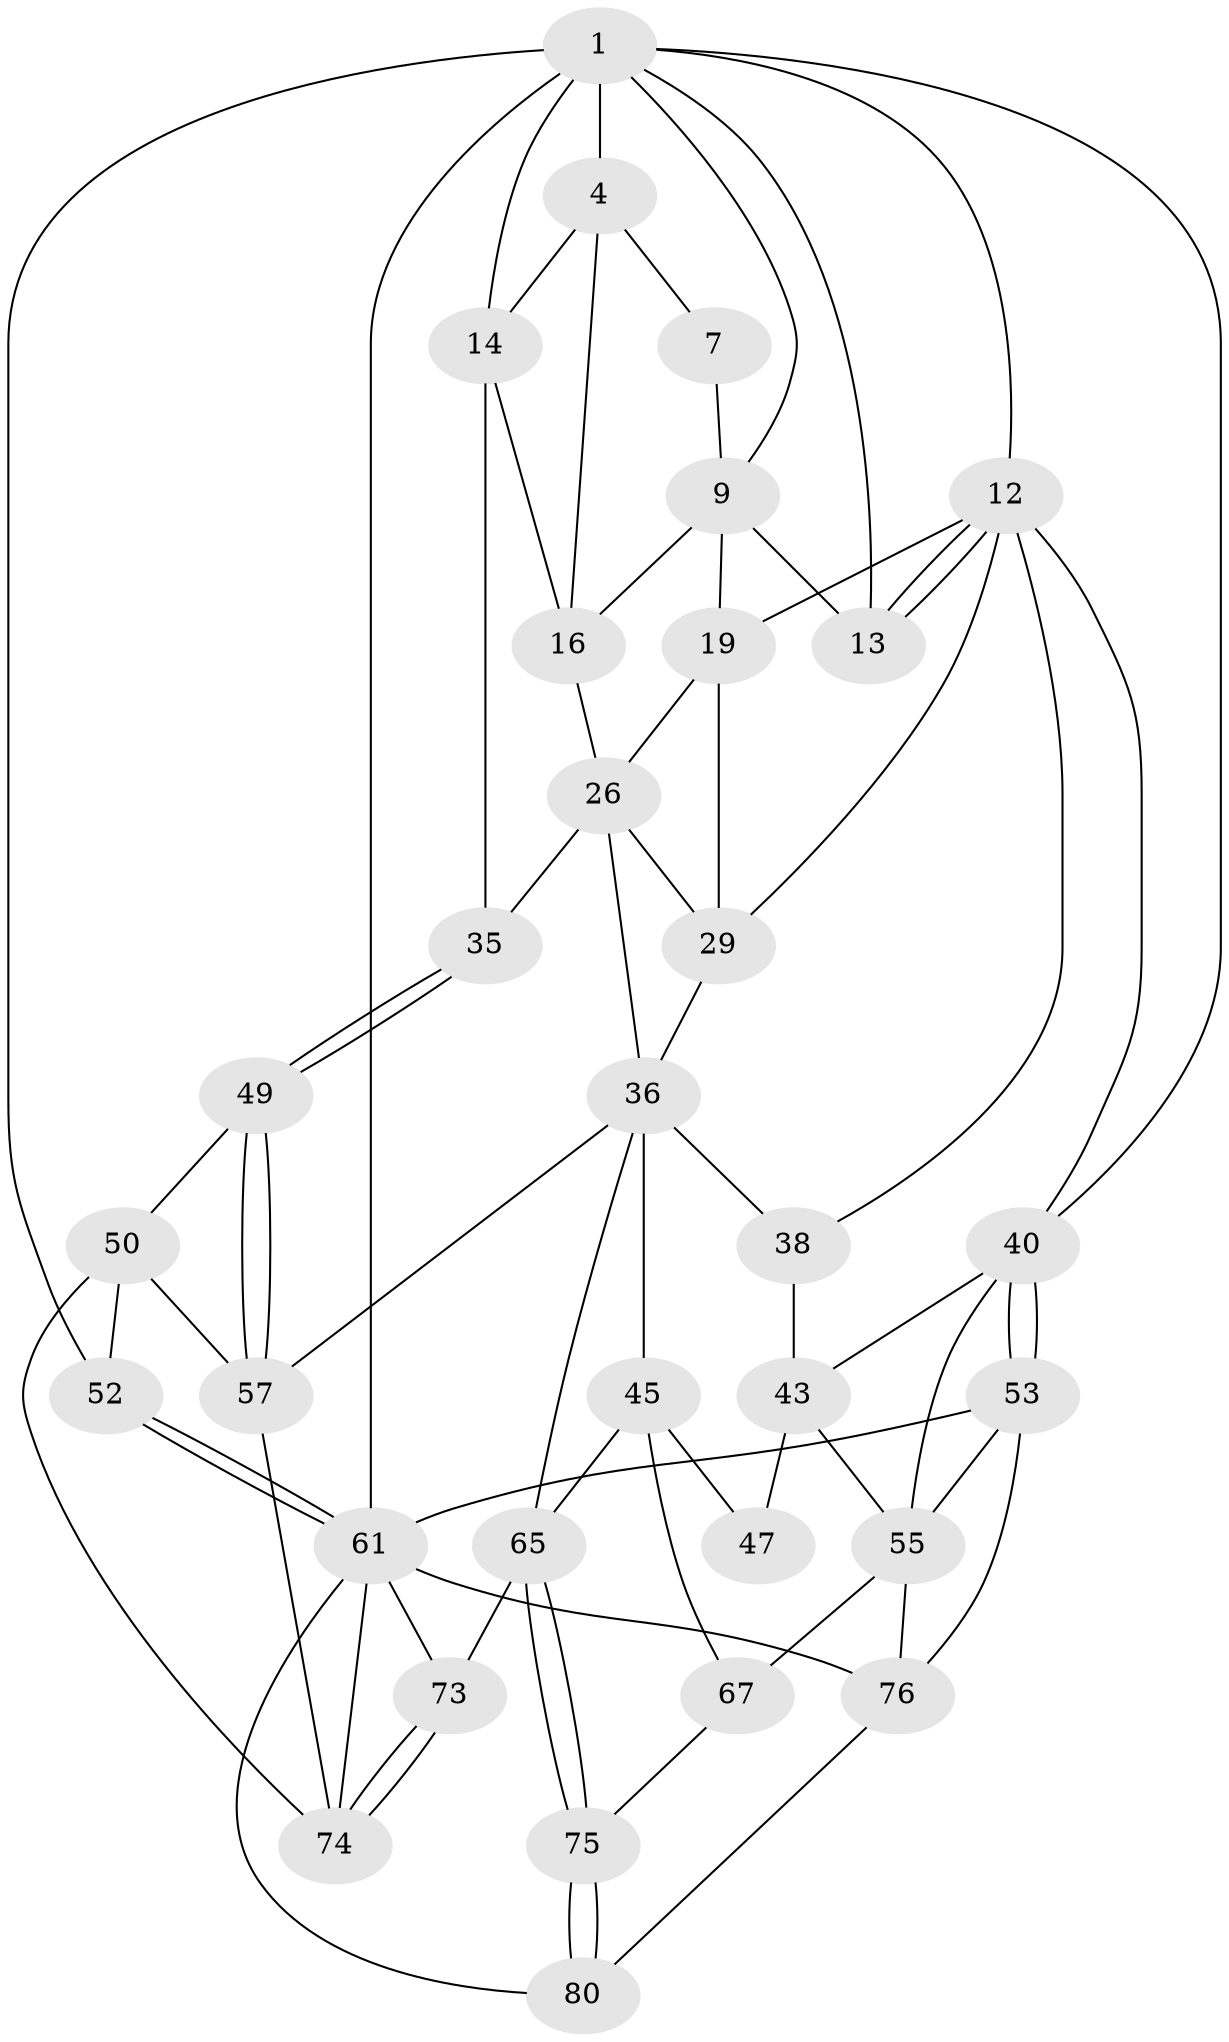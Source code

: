 // original degree distribution, {3: 0.024390243902439025, 6: 0.18292682926829268, 5: 0.5853658536585366, 4: 0.2073170731707317}
// Generated by graph-tools (version 1.1) at 2025/21/03/04/25 18:21:32]
// undirected, 32 vertices, 73 edges
graph export_dot {
graph [start="1"]
  node [color=gray90,style=filled];
  1 [pos="+0.8981310271129955+0",super="+8+2"];
  4 [pos="+0.05629783455756381+0",super="+5"];
  7 [pos="+0.6887937196253658+0"];
  9 [pos="+0.6393093216865214+0.11132113591887924",super="+10+18"];
  12 [pos="+0.8547335215583891+0.22253730972866045",super="+24"];
  13 [pos="+0.8138039384327015+0.10071754500172941"];
  14 [pos="+0.17162623414906575+0.23316503284633713",super="+15+23"];
  16 [pos="+0.38624460939706334+0.013208255297160413",super="+22"];
  19 [pos="+0.664126248133588+0.20298537829265487",super="+20"];
  26 [pos="+0.427568766782225+0.23151400145080545",super="+27"];
  29 [pos="+0.5964631546255066+0.29372104452845554",super="+32"];
  35 [pos="+0.10714520636694032+0.4749552497244575"];
  36 [pos="+0.4818778099899765+0.38019645213681486",super="+39+37"];
  38 [pos="+0.6622829725541551+0.42475637541631395"];
  40 [pos="+1+0.46635964898812143",super="+41"];
  43 [pos="+0.7439856355635073+0.5370290368722476",super="+44+58"];
  45 [pos="+0.38718071835903173+0.591707447055074",super="+48"];
  47 [pos="+0.5938503416596087+0.6182249842392402"];
  49 [pos="+0.1054796393814767+0.5920310822071124"];
  50 [pos="+0.006006225941611815+0.6987428652213489",super="+51"];
  52 [pos="+0+0.7245630295287914"];
  53 [pos="+1+0.7457782580586573",super="+54"];
  55 [pos="+0.8723731123642906+0.6531676988016438",super="+59"];
  57 [pos="+0.23262317623664486+0.702356922292402",super="+72"];
  61 [pos="+0+1",super="+82+62"];
  65 [pos="+0.38882545368464216+0.8336952977760969",super="+66"];
  67 [pos="+0.5538797594520332+0.7229802226389244",super="+70"];
  73 [pos="+0.20589355778119103+0.9945743043826689"];
  74 [pos="+0.12605520434714387+0.8647104448938453",super="+78"];
  75 [pos="+0.4808498190618319+0.9683157813790516"];
  76 [pos="+1+1",super="+77"];
  80 [pos="+0.4081840255593228+1"];
  1 -- 13;
  1 -- 9;
  1 -- 4;
  1 -- 52;
  1 -- 40;
  1 -- 12;
  1 -- 14;
  1 -- 61 [weight=2];
  4 -- 16;
  4 -- 14 [weight=2];
  4 -- 7;
  7 -- 9;
  9 -- 16;
  9 -- 19 [weight=2];
  9 -- 13;
  12 -- 13;
  12 -- 13;
  12 -- 19;
  12 -- 38;
  12 -- 40;
  12 -- 29;
  14 -- 16;
  14 -- 35;
  16 -- 26;
  19 -- 26;
  19 -- 29;
  26 -- 29;
  26 -- 35;
  26 -- 36;
  29 -- 36;
  35 -- 49;
  35 -- 49;
  36 -- 45 [weight=2];
  36 -- 38;
  36 -- 65;
  36 -- 57;
  38 -- 43;
  40 -- 53;
  40 -- 53;
  40 -- 43;
  40 -- 55;
  43 -- 47 [weight=2];
  43 -- 55;
  45 -- 65;
  45 -- 67;
  45 -- 47;
  49 -- 50;
  49 -- 57;
  49 -- 57;
  50 -- 57;
  50 -- 52;
  50 -- 74;
  52 -- 61;
  52 -- 61;
  53 -- 61;
  53 -- 55 [weight=2];
  53 -- 76;
  55 -- 67 [weight=2];
  55 -- 76;
  57 -- 74;
  61 -- 80;
  61 -- 73;
  61 -- 76;
  61 -- 74 [weight=2];
  65 -- 75;
  65 -- 75;
  65 -- 73;
  67 -- 75;
  73 -- 74;
  73 -- 74;
  75 -- 80;
  75 -- 80;
  76 -- 80;
}
